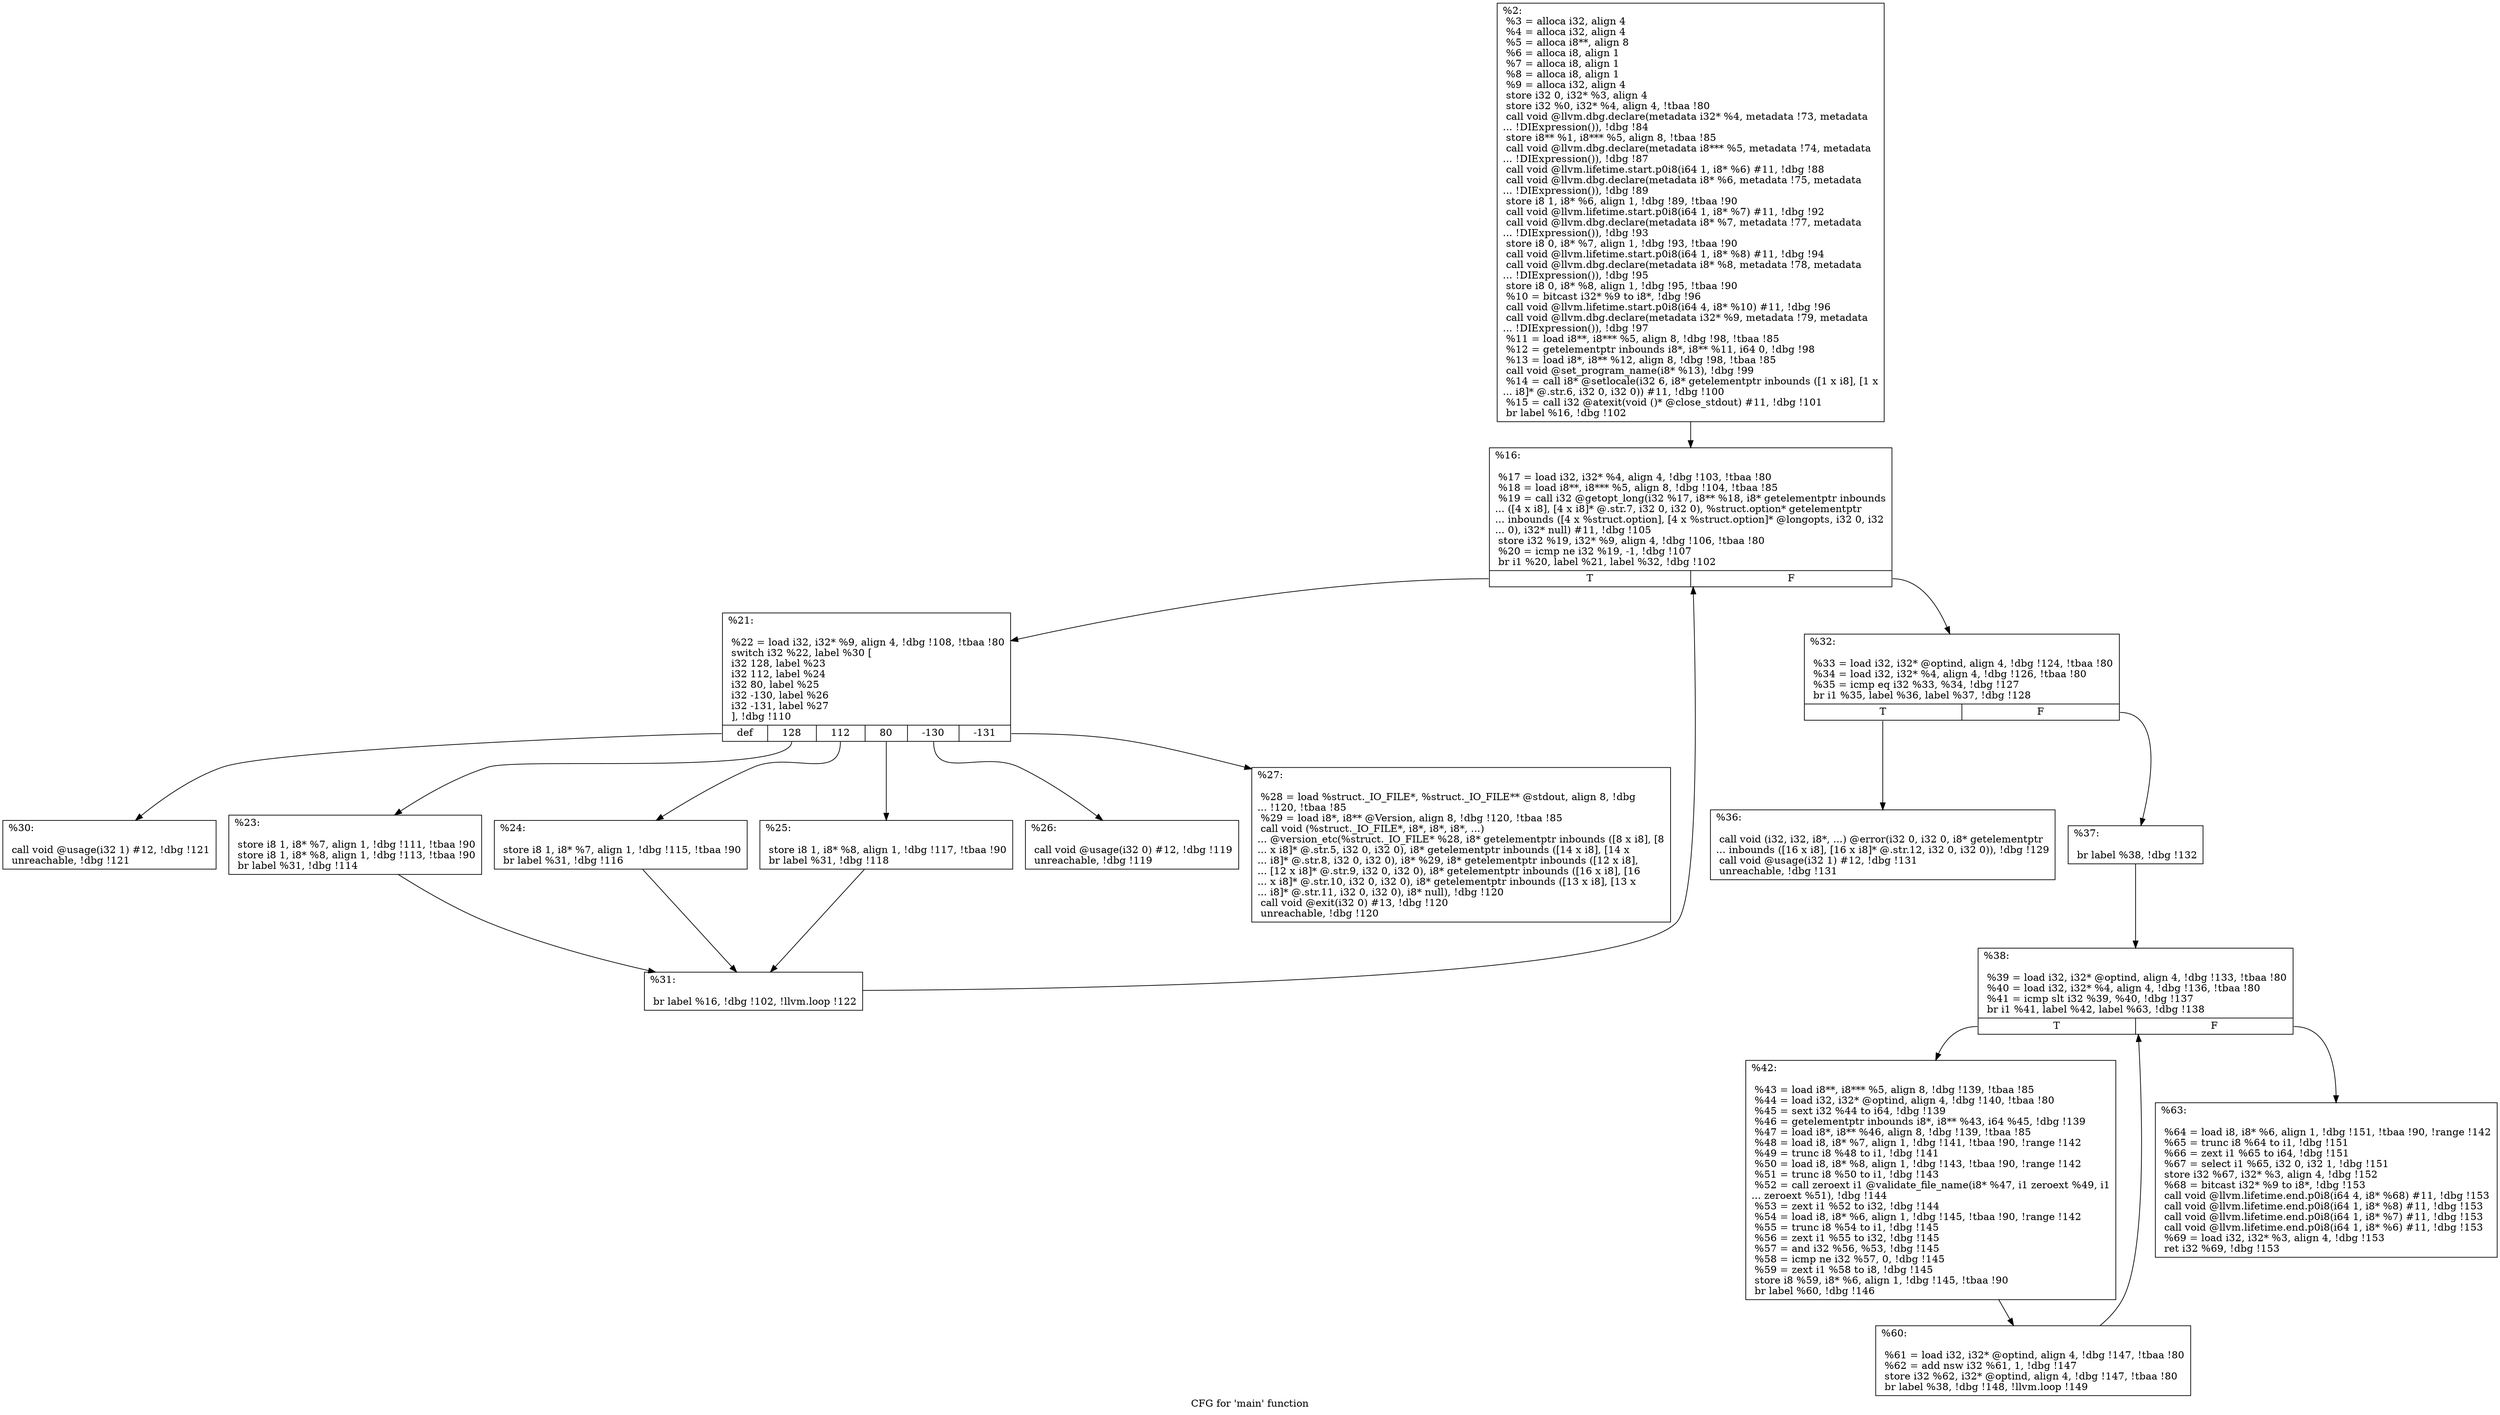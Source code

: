 digraph "CFG for 'main' function" {
	label="CFG for 'main' function";

	Node0x23746a0 [shape=record,label="{%2:\l  %3 = alloca i32, align 4\l  %4 = alloca i32, align 4\l  %5 = alloca i8**, align 8\l  %6 = alloca i8, align 1\l  %7 = alloca i8, align 1\l  %8 = alloca i8, align 1\l  %9 = alloca i32, align 4\l  store i32 0, i32* %3, align 4\l  store i32 %0, i32* %4, align 4, !tbaa !80\l  call void @llvm.dbg.declare(metadata i32* %4, metadata !73, metadata\l... !DIExpression()), !dbg !84\l  store i8** %1, i8*** %5, align 8, !tbaa !85\l  call void @llvm.dbg.declare(metadata i8*** %5, metadata !74, metadata\l... !DIExpression()), !dbg !87\l  call void @llvm.lifetime.start.p0i8(i64 1, i8* %6) #11, !dbg !88\l  call void @llvm.dbg.declare(metadata i8* %6, metadata !75, metadata\l... !DIExpression()), !dbg !89\l  store i8 1, i8* %6, align 1, !dbg !89, !tbaa !90\l  call void @llvm.lifetime.start.p0i8(i64 1, i8* %7) #11, !dbg !92\l  call void @llvm.dbg.declare(metadata i8* %7, metadata !77, metadata\l... !DIExpression()), !dbg !93\l  store i8 0, i8* %7, align 1, !dbg !93, !tbaa !90\l  call void @llvm.lifetime.start.p0i8(i64 1, i8* %8) #11, !dbg !94\l  call void @llvm.dbg.declare(metadata i8* %8, metadata !78, metadata\l... !DIExpression()), !dbg !95\l  store i8 0, i8* %8, align 1, !dbg !95, !tbaa !90\l  %10 = bitcast i32* %9 to i8*, !dbg !96\l  call void @llvm.lifetime.start.p0i8(i64 4, i8* %10) #11, !dbg !96\l  call void @llvm.dbg.declare(metadata i32* %9, metadata !79, metadata\l... !DIExpression()), !dbg !97\l  %11 = load i8**, i8*** %5, align 8, !dbg !98, !tbaa !85\l  %12 = getelementptr inbounds i8*, i8** %11, i64 0, !dbg !98\l  %13 = load i8*, i8** %12, align 8, !dbg !98, !tbaa !85\l  call void @set_program_name(i8* %13), !dbg !99\l  %14 = call i8* @setlocale(i32 6, i8* getelementptr inbounds ([1 x i8], [1 x\l... i8]* @.str.6, i32 0, i32 0)) #11, !dbg !100\l  %15 = call i32 @atexit(void ()* @close_stdout) #11, !dbg !101\l  br label %16, !dbg !102\l}"];
	Node0x23746a0 -> Node0x2374780;
	Node0x2374780 [shape=record,label="{%16:\l\l  %17 = load i32, i32* %4, align 4, !dbg !103, !tbaa !80\l  %18 = load i8**, i8*** %5, align 8, !dbg !104, !tbaa !85\l  %19 = call i32 @getopt_long(i32 %17, i8** %18, i8* getelementptr inbounds\l... ([4 x i8], [4 x i8]* @.str.7, i32 0, i32 0), %struct.option* getelementptr\l... inbounds ([4 x %struct.option], [4 x %struct.option]* @longopts, i32 0, i32\l... 0), i32* null) #11, !dbg !105\l  store i32 %19, i32* %9, align 4, !dbg !106, !tbaa !80\l  %20 = icmp ne i32 %19, -1, !dbg !107\l  br i1 %20, label %21, label %32, !dbg !102\l|{<s0>T|<s1>F}}"];
	Node0x2374780:s0 -> Node0x23747d0;
	Node0x2374780:s1 -> Node0x2374a50;
	Node0x23747d0 [shape=record,label="{%21:\l\l  %22 = load i32, i32* %9, align 4, !dbg !108, !tbaa !80\l  switch i32 %22, label %30 [\l    i32 128, label %23\l    i32 112, label %24\l    i32 80, label %25\l    i32 -130, label %26\l    i32 -131, label %27\l  ], !dbg !110\l|{<s0>def|<s1>128|<s2>112|<s3>80|<s4>-130|<s5>-131}}"];
	Node0x23747d0:s0 -> Node0x23749b0;
	Node0x23747d0:s1 -> Node0x2374820;
	Node0x23747d0:s2 -> Node0x2374870;
	Node0x23747d0:s3 -> Node0x23748c0;
	Node0x23747d0:s4 -> Node0x2374910;
	Node0x23747d0:s5 -> Node0x2374960;
	Node0x2374820 [shape=record,label="{%23:\l\l  store i8 1, i8* %7, align 1, !dbg !111, !tbaa !90\l  store i8 1, i8* %8, align 1, !dbg !113, !tbaa !90\l  br label %31, !dbg !114\l}"];
	Node0x2374820 -> Node0x2374a00;
	Node0x2374870 [shape=record,label="{%24:\l\l  store i8 1, i8* %7, align 1, !dbg !115, !tbaa !90\l  br label %31, !dbg !116\l}"];
	Node0x2374870 -> Node0x2374a00;
	Node0x23748c0 [shape=record,label="{%25:\l\l  store i8 1, i8* %8, align 1, !dbg !117, !tbaa !90\l  br label %31, !dbg !118\l}"];
	Node0x23748c0 -> Node0x2374a00;
	Node0x2374910 [shape=record,label="{%26:\l\l  call void @usage(i32 0) #12, !dbg !119\l  unreachable, !dbg !119\l}"];
	Node0x2374960 [shape=record,label="{%27:\l\l  %28 = load %struct._IO_FILE*, %struct._IO_FILE** @stdout, align 8, !dbg\l... !120, !tbaa !85\l  %29 = load i8*, i8** @Version, align 8, !dbg !120, !tbaa !85\l  call void (%struct._IO_FILE*, i8*, i8*, i8*, ...)\l... @version_etc(%struct._IO_FILE* %28, i8* getelementptr inbounds ([8 x i8], [8\l... x i8]* @.str.5, i32 0, i32 0), i8* getelementptr inbounds ([14 x i8], [14 x\l... i8]* @.str.8, i32 0, i32 0), i8* %29, i8* getelementptr inbounds ([12 x i8],\l... [12 x i8]* @.str.9, i32 0, i32 0), i8* getelementptr inbounds ([16 x i8], [16\l... x i8]* @.str.10, i32 0, i32 0), i8* getelementptr inbounds ([13 x i8], [13 x\l... i8]* @.str.11, i32 0, i32 0), i8* null), !dbg !120\l  call void @exit(i32 0) #13, !dbg !120\l  unreachable, !dbg !120\l}"];
	Node0x23749b0 [shape=record,label="{%30:\l\l  call void @usage(i32 1) #12, !dbg !121\l  unreachable, !dbg !121\l}"];
	Node0x2374a00 [shape=record,label="{%31:\l\l  br label %16, !dbg !102, !llvm.loop !122\l}"];
	Node0x2374a00 -> Node0x2374780;
	Node0x2374a50 [shape=record,label="{%32:\l\l  %33 = load i32, i32* @optind, align 4, !dbg !124, !tbaa !80\l  %34 = load i32, i32* %4, align 4, !dbg !126, !tbaa !80\l  %35 = icmp eq i32 %33, %34, !dbg !127\l  br i1 %35, label %36, label %37, !dbg !128\l|{<s0>T|<s1>F}}"];
	Node0x2374a50:s0 -> Node0x2374aa0;
	Node0x2374a50:s1 -> Node0x2374af0;
	Node0x2374aa0 [shape=record,label="{%36:\l\l  call void (i32, i32, i8*, ...) @error(i32 0, i32 0, i8* getelementptr\l... inbounds ([16 x i8], [16 x i8]* @.str.12, i32 0, i32 0)), !dbg !129\l  call void @usage(i32 1) #12, !dbg !131\l  unreachable, !dbg !131\l}"];
	Node0x2374af0 [shape=record,label="{%37:\l\l  br label %38, !dbg !132\l}"];
	Node0x2374af0 -> Node0x2374b40;
	Node0x2374b40 [shape=record,label="{%38:\l\l  %39 = load i32, i32* @optind, align 4, !dbg !133, !tbaa !80\l  %40 = load i32, i32* %4, align 4, !dbg !136, !tbaa !80\l  %41 = icmp slt i32 %39, %40, !dbg !137\l  br i1 %41, label %42, label %63, !dbg !138\l|{<s0>T|<s1>F}}"];
	Node0x2374b40:s0 -> Node0x2374b90;
	Node0x2374b40:s1 -> Node0x2374c30;
	Node0x2374b90 [shape=record,label="{%42:\l\l  %43 = load i8**, i8*** %5, align 8, !dbg !139, !tbaa !85\l  %44 = load i32, i32* @optind, align 4, !dbg !140, !tbaa !80\l  %45 = sext i32 %44 to i64, !dbg !139\l  %46 = getelementptr inbounds i8*, i8** %43, i64 %45, !dbg !139\l  %47 = load i8*, i8** %46, align 8, !dbg !139, !tbaa !85\l  %48 = load i8, i8* %7, align 1, !dbg !141, !tbaa !90, !range !142\l  %49 = trunc i8 %48 to i1, !dbg !141\l  %50 = load i8, i8* %8, align 1, !dbg !143, !tbaa !90, !range !142\l  %51 = trunc i8 %50 to i1, !dbg !143\l  %52 = call zeroext i1 @validate_file_name(i8* %47, i1 zeroext %49, i1\l... zeroext %51), !dbg !144\l  %53 = zext i1 %52 to i32, !dbg !144\l  %54 = load i8, i8* %6, align 1, !dbg !145, !tbaa !90, !range !142\l  %55 = trunc i8 %54 to i1, !dbg !145\l  %56 = zext i1 %55 to i32, !dbg !145\l  %57 = and i32 %56, %53, !dbg !145\l  %58 = icmp ne i32 %57, 0, !dbg !145\l  %59 = zext i1 %58 to i8, !dbg !145\l  store i8 %59, i8* %6, align 1, !dbg !145, !tbaa !90\l  br label %60, !dbg !146\l}"];
	Node0x2374b90 -> Node0x2374be0;
	Node0x2374be0 [shape=record,label="{%60:\l\l  %61 = load i32, i32* @optind, align 4, !dbg !147, !tbaa !80\l  %62 = add nsw i32 %61, 1, !dbg !147\l  store i32 %62, i32* @optind, align 4, !dbg !147, !tbaa !80\l  br label %38, !dbg !148, !llvm.loop !149\l}"];
	Node0x2374be0 -> Node0x2374b40;
	Node0x2374c30 [shape=record,label="{%63:\l\l  %64 = load i8, i8* %6, align 1, !dbg !151, !tbaa !90, !range !142\l  %65 = trunc i8 %64 to i1, !dbg !151\l  %66 = zext i1 %65 to i64, !dbg !151\l  %67 = select i1 %65, i32 0, i32 1, !dbg !151\l  store i32 %67, i32* %3, align 4, !dbg !152\l  %68 = bitcast i32* %9 to i8*, !dbg !153\l  call void @llvm.lifetime.end.p0i8(i64 4, i8* %68) #11, !dbg !153\l  call void @llvm.lifetime.end.p0i8(i64 1, i8* %8) #11, !dbg !153\l  call void @llvm.lifetime.end.p0i8(i64 1, i8* %7) #11, !dbg !153\l  call void @llvm.lifetime.end.p0i8(i64 1, i8* %6) #11, !dbg !153\l  %69 = load i32, i32* %3, align 4, !dbg !153\l  ret i32 %69, !dbg !153\l}"];
}
